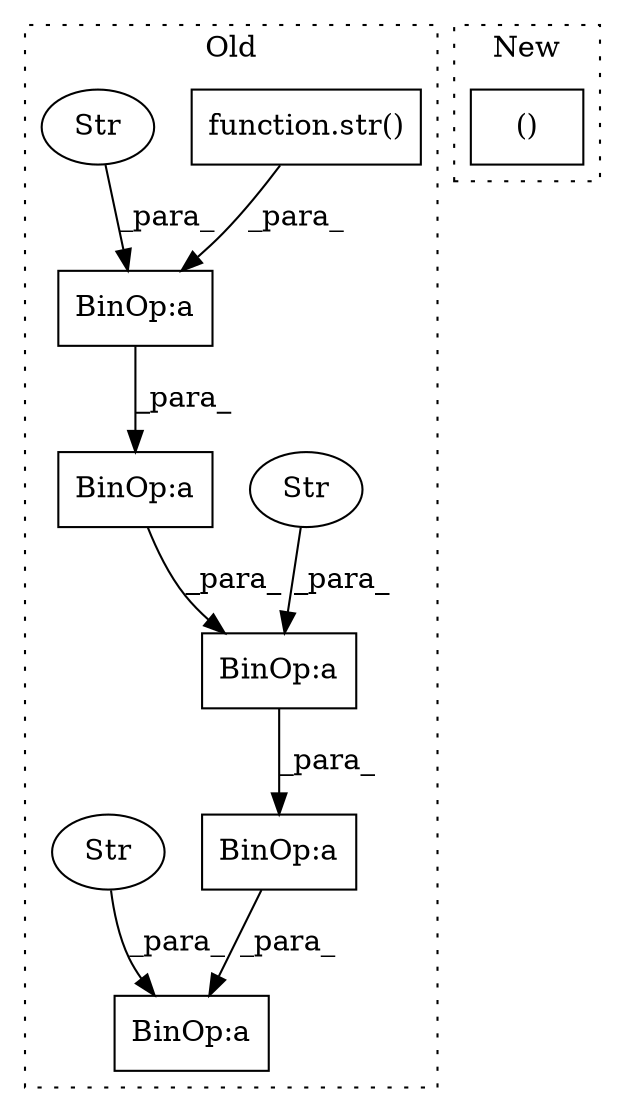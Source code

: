 digraph G {
subgraph cluster0 {
1 [label="function.str()" a="75" s="2480,2492" l="4,1" shape="box"];
3 [label="BinOp:a" a="82" s="2498" l="14" shape="box"];
4 [label="Str" a="66" s="2512" l="3" shape="ellipse"];
5 [label="BinOp:a" a="82" s="2477" l="17" shape="box"];
6 [label="Str" a="66" s="2494" l="3" shape="ellipse"];
7 [label="BinOp:a" a="82" s="2517" l="18" shape="box"];
8 [label="Str" a="66" s="2535" l="11" shape="ellipse"];
9 [label="BinOp:a" a="82" s="2511" l="6" shape="box"];
10 [label="BinOp:a" a="82" s="2494" l="5" shape="box"];
label = "Old";
style="dotted";
}
subgraph cluster1 {
2 [label="()" a="54" s="5044" l="80" shape="box"];
label = "New";
style="dotted";
}
1 -> 5 [label="_para_"];
3 -> 9 [label="_para_"];
4 -> 3 [label="_para_"];
5 -> 10 [label="_para_"];
6 -> 5 [label="_para_"];
8 -> 7 [label="_para_"];
9 -> 7 [label="_para_"];
10 -> 3 [label="_para_"];
}